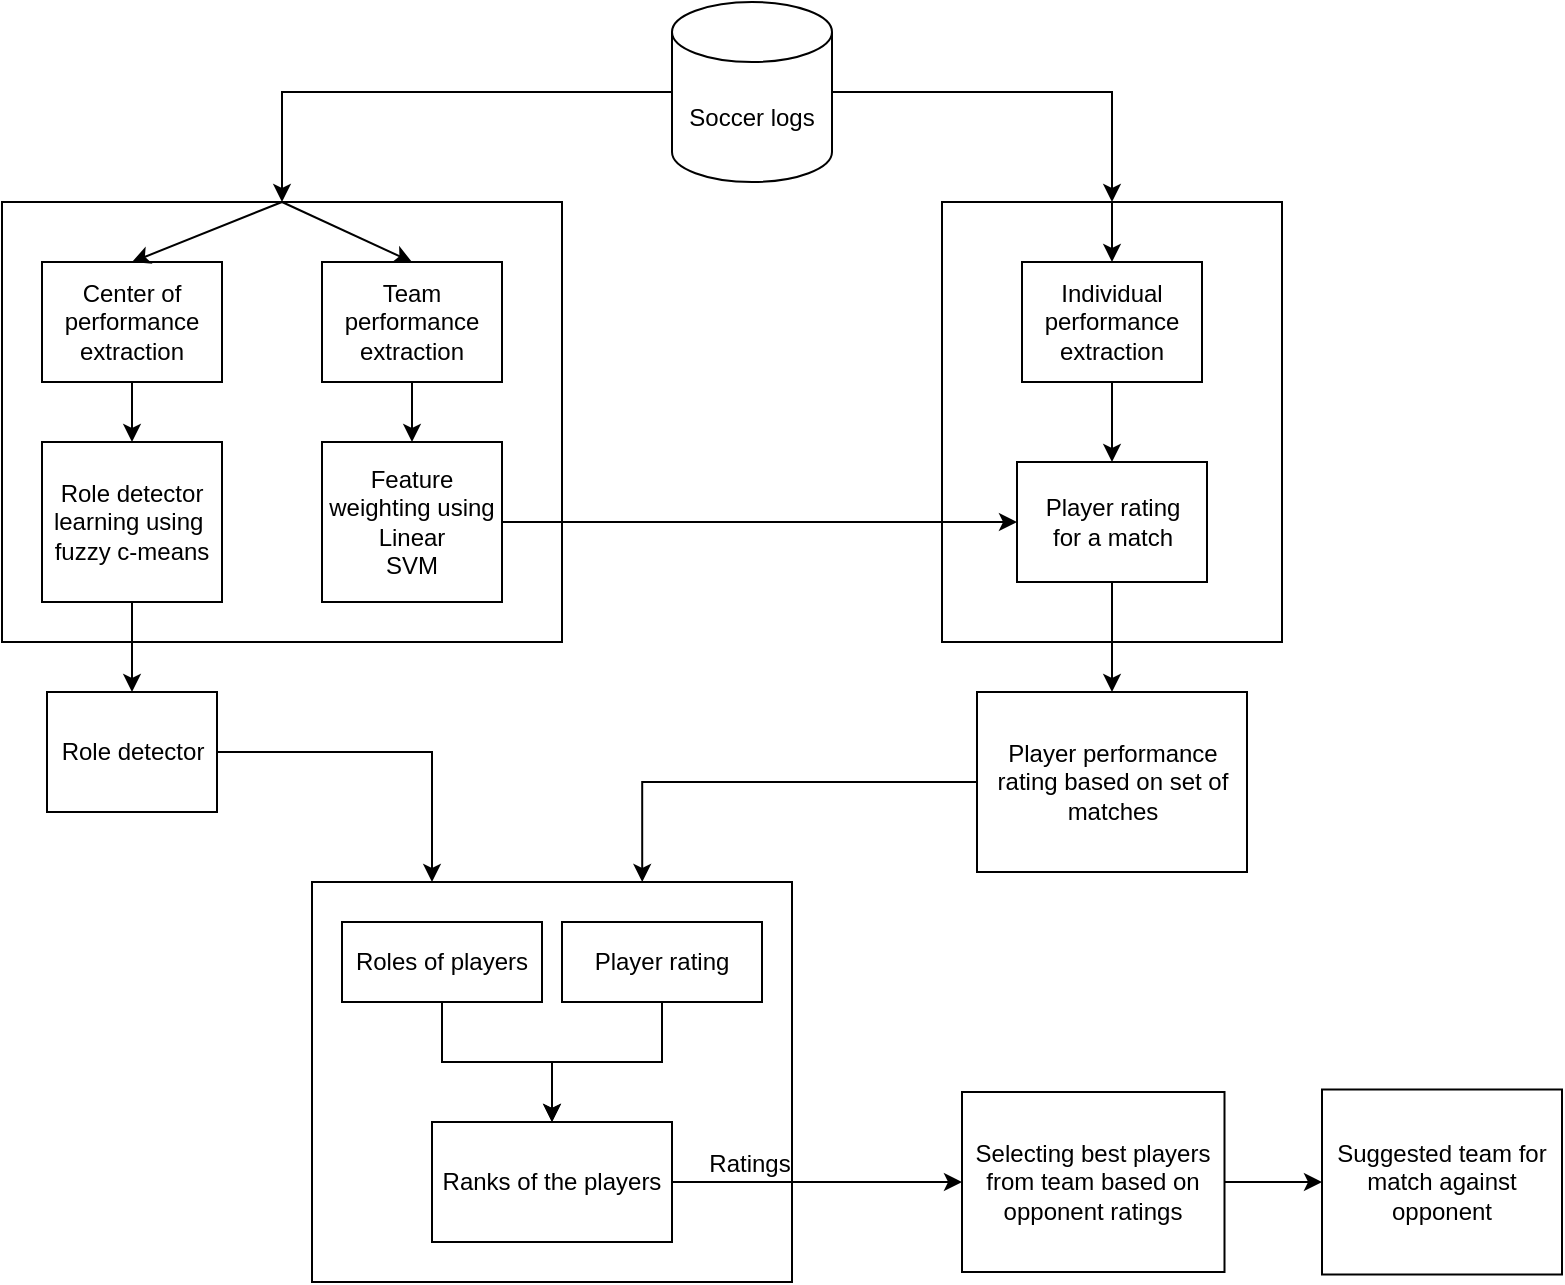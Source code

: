 <mxfile version="24.7.1" type="github">
  <diagram name="Page-1" id="ZjyivyVlpVMR8Z6ZtWU3">
    <mxGraphModel dx="1434" dy="752" grid="1" gridSize="10" guides="1" tooltips="1" connect="1" arrows="1" fold="1" page="1" pageScale="1" pageWidth="850" pageHeight="1100" math="0" shadow="0">
      <root>
        <mxCell id="0" />
        <mxCell id="1" parent="0" />
        <mxCell id="9dfFhnOsKdxjVdMtk8yv-2" style="edgeStyle=orthogonalEdgeStyle;rounded=0;orthogonalLoop=1;jettySize=auto;html=1;" edge="1" parent="1" source="9dfFhnOsKdxjVdMtk8yv-1" target="9dfFhnOsKdxjVdMtk8yv-3">
          <mxGeometry relative="1" as="geometry">
            <mxPoint x="160" y="210" as="targetPoint" />
          </mxGeometry>
        </mxCell>
        <mxCell id="9dfFhnOsKdxjVdMtk8yv-11" style="edgeStyle=orthogonalEdgeStyle;rounded=0;orthogonalLoop=1;jettySize=auto;html=1;" edge="1" parent="1" source="9dfFhnOsKdxjVdMtk8yv-1" target="9dfFhnOsKdxjVdMtk8yv-13">
          <mxGeometry relative="1" as="geometry">
            <mxPoint x="620" y="200" as="targetPoint" />
          </mxGeometry>
        </mxCell>
        <mxCell id="9dfFhnOsKdxjVdMtk8yv-1" value="Soccer logs" style="shape=cylinder3;whiteSpace=wrap;html=1;boundedLbl=1;backgroundOutline=1;size=15;" vertex="1" parent="1">
          <mxGeometry x="365" y="100" width="80" height="90" as="geometry" />
        </mxCell>
        <mxCell id="9dfFhnOsKdxjVdMtk8yv-3" value="" style="rounded=0;whiteSpace=wrap;html=1;" vertex="1" parent="1">
          <mxGeometry x="30" y="200" width="280" height="220" as="geometry" />
        </mxCell>
        <mxCell id="9dfFhnOsKdxjVdMtk8yv-10" value="" style="edgeStyle=orthogonalEdgeStyle;rounded=0;orthogonalLoop=1;jettySize=auto;html=1;" edge="1" parent="1" source="9dfFhnOsKdxjVdMtk8yv-4" target="9dfFhnOsKdxjVdMtk8yv-8">
          <mxGeometry relative="1" as="geometry" />
        </mxCell>
        <mxCell id="9dfFhnOsKdxjVdMtk8yv-4" value="Team performance extraction" style="rounded=0;whiteSpace=wrap;html=1;" vertex="1" parent="1">
          <mxGeometry x="190" y="230" width="90" height="60" as="geometry" />
        </mxCell>
        <mxCell id="9dfFhnOsKdxjVdMtk8yv-29" style="edgeStyle=orthogonalEdgeStyle;rounded=0;orthogonalLoop=1;jettySize=auto;html=1;" edge="1" parent="1" source="9dfFhnOsKdxjVdMtk8yv-6" target="9dfFhnOsKdxjVdMtk8yv-28">
          <mxGeometry relative="1" as="geometry" />
        </mxCell>
        <mxCell id="9dfFhnOsKdxjVdMtk8yv-6" value="Role detector learning using&amp;nbsp;&lt;div&gt;fuzzy c-means&lt;/div&gt;" style="rounded=0;whiteSpace=wrap;html=1;" vertex="1" parent="1">
          <mxGeometry x="50" y="320" width="90" height="80" as="geometry" />
        </mxCell>
        <mxCell id="9dfFhnOsKdxjVdMtk8yv-9" value="" style="edgeStyle=orthogonalEdgeStyle;rounded=0;orthogonalLoop=1;jettySize=auto;html=1;" edge="1" parent="1" source="9dfFhnOsKdxjVdMtk8yv-7" target="9dfFhnOsKdxjVdMtk8yv-6">
          <mxGeometry relative="1" as="geometry" />
        </mxCell>
        <mxCell id="9dfFhnOsKdxjVdMtk8yv-7" value="Center of performance extraction" style="rounded=0;whiteSpace=wrap;html=1;" vertex="1" parent="1">
          <mxGeometry x="50" y="230" width="90" height="60" as="geometry" />
        </mxCell>
        <mxCell id="9dfFhnOsKdxjVdMtk8yv-8" value="Feature weighting using Linear&lt;br&gt;&lt;span style=&quot;background-color: initial;&quot;&gt;SVM&lt;/span&gt;" style="rounded=0;whiteSpace=wrap;html=1;" vertex="1" parent="1">
          <mxGeometry x="190" y="320" width="90" height="80" as="geometry" />
        </mxCell>
        <mxCell id="9dfFhnOsKdxjVdMtk8yv-20" style="edgeStyle=orthogonalEdgeStyle;rounded=0;orthogonalLoop=1;jettySize=auto;html=1;exitX=0.5;exitY=0;exitDx=0;exitDy=0;entryX=0.5;entryY=0;entryDx=0;entryDy=0;" edge="1" parent="1" source="9dfFhnOsKdxjVdMtk8yv-13" target="9dfFhnOsKdxjVdMtk8yv-19">
          <mxGeometry relative="1" as="geometry" />
        </mxCell>
        <mxCell id="9dfFhnOsKdxjVdMtk8yv-13" value="" style="rounded=0;whiteSpace=wrap;html=1;" vertex="1" parent="1">
          <mxGeometry x="500" y="200" width="170" height="220" as="geometry" />
        </mxCell>
        <mxCell id="9dfFhnOsKdxjVdMtk8yv-16" value="" style="endArrow=classic;html=1;rounded=0;entryX=0.5;entryY=0;entryDx=0;entryDy=0;" edge="1" parent="1" target="9dfFhnOsKdxjVdMtk8yv-7">
          <mxGeometry width="50" height="50" relative="1" as="geometry">
            <mxPoint x="170" y="200" as="sourcePoint" />
            <mxPoint x="220" y="150" as="targetPoint" />
          </mxGeometry>
        </mxCell>
        <mxCell id="9dfFhnOsKdxjVdMtk8yv-18" value="" style="endArrow=classic;html=1;rounded=0;exitX=0.5;exitY=0;exitDx=0;exitDy=0;entryX=0.5;entryY=0;entryDx=0;entryDy=0;" edge="1" parent="1" source="9dfFhnOsKdxjVdMtk8yv-3" target="9dfFhnOsKdxjVdMtk8yv-4">
          <mxGeometry width="50" height="50" relative="1" as="geometry">
            <mxPoint x="400" y="410" as="sourcePoint" />
            <mxPoint x="450" y="360" as="targetPoint" />
          </mxGeometry>
        </mxCell>
        <mxCell id="9dfFhnOsKdxjVdMtk8yv-23" value="" style="edgeStyle=orthogonalEdgeStyle;rounded=0;orthogonalLoop=1;jettySize=auto;html=1;" edge="1" parent="1" source="9dfFhnOsKdxjVdMtk8yv-19" target="9dfFhnOsKdxjVdMtk8yv-21">
          <mxGeometry relative="1" as="geometry" />
        </mxCell>
        <mxCell id="9dfFhnOsKdxjVdMtk8yv-19" value="Individual performance extraction" style="rounded=0;whiteSpace=wrap;html=1;" vertex="1" parent="1">
          <mxGeometry x="540" y="230" width="90" height="60" as="geometry" />
        </mxCell>
        <mxCell id="9dfFhnOsKdxjVdMtk8yv-31" style="edgeStyle=orthogonalEdgeStyle;rounded=0;orthogonalLoop=1;jettySize=auto;html=1;" edge="1" parent="1" source="9dfFhnOsKdxjVdMtk8yv-21" target="9dfFhnOsKdxjVdMtk8yv-30">
          <mxGeometry relative="1" as="geometry" />
        </mxCell>
        <mxCell id="9dfFhnOsKdxjVdMtk8yv-21" value="Player rating&lt;div&gt;for a match&lt;/div&gt;" style="rounded=0;whiteSpace=wrap;html=1;" vertex="1" parent="1">
          <mxGeometry x="537.5" y="330" width="95" height="60" as="geometry" />
        </mxCell>
        <mxCell id="9dfFhnOsKdxjVdMtk8yv-22" value="" style="endArrow=classic;html=1;rounded=0;exitX=0.5;exitY=0;exitDx=0;exitDy=0;" edge="1" parent="1" source="9dfFhnOsKdxjVdMtk8yv-13" target="9dfFhnOsKdxjVdMtk8yv-19">
          <mxGeometry width="50" height="50" relative="1" as="geometry">
            <mxPoint x="400" y="410" as="sourcePoint" />
            <mxPoint x="450" y="360" as="targetPoint" />
          </mxGeometry>
        </mxCell>
        <mxCell id="9dfFhnOsKdxjVdMtk8yv-26" value="" style="endArrow=classic;html=1;rounded=0;" edge="1" parent="1" source="9dfFhnOsKdxjVdMtk8yv-8" target="9dfFhnOsKdxjVdMtk8yv-21">
          <mxGeometry width="50" height="50" relative="1" as="geometry">
            <mxPoint x="400" y="410" as="sourcePoint" />
            <mxPoint x="450" y="360" as="targetPoint" />
          </mxGeometry>
        </mxCell>
        <mxCell id="9dfFhnOsKdxjVdMtk8yv-27" value="" style="rounded=0;whiteSpace=wrap;html=1;" vertex="1" parent="1">
          <mxGeometry x="185" y="540" width="240" height="200" as="geometry" />
        </mxCell>
        <mxCell id="9dfFhnOsKdxjVdMtk8yv-33" style="edgeStyle=orthogonalEdgeStyle;rounded=0;orthogonalLoop=1;jettySize=auto;html=1;entryX=0.25;entryY=0;entryDx=0;entryDy=0;" edge="1" parent="1" source="9dfFhnOsKdxjVdMtk8yv-28" target="9dfFhnOsKdxjVdMtk8yv-27">
          <mxGeometry relative="1" as="geometry" />
        </mxCell>
        <mxCell id="9dfFhnOsKdxjVdMtk8yv-28" value="Role detector" style="rounded=0;whiteSpace=wrap;html=1;" vertex="1" parent="1">
          <mxGeometry x="52.5" y="445" width="85" height="60" as="geometry" />
        </mxCell>
        <mxCell id="9dfFhnOsKdxjVdMtk8yv-30" value="Player performance rating based on set of matches" style="rounded=0;whiteSpace=wrap;html=1;" vertex="1" parent="1">
          <mxGeometry x="517.5" y="445" width="135" height="90" as="geometry" />
        </mxCell>
        <mxCell id="9dfFhnOsKdxjVdMtk8yv-32" value="Ranks of the players" style="rounded=0;whiteSpace=wrap;html=1;" vertex="1" parent="1">
          <mxGeometry x="245" y="660" width="120" height="60" as="geometry" />
        </mxCell>
        <mxCell id="9dfFhnOsKdxjVdMtk8yv-34" style="edgeStyle=orthogonalEdgeStyle;rounded=0;orthogonalLoop=1;jettySize=auto;html=1;entryX=0.688;entryY=0;entryDx=0;entryDy=0;entryPerimeter=0;" edge="1" parent="1" source="9dfFhnOsKdxjVdMtk8yv-30" target="9dfFhnOsKdxjVdMtk8yv-27">
          <mxGeometry relative="1" as="geometry" />
        </mxCell>
        <mxCell id="9dfFhnOsKdxjVdMtk8yv-36" value="" style="edgeStyle=orthogonalEdgeStyle;rounded=0;orthogonalLoop=1;jettySize=auto;html=1;" edge="1" parent="1" source="9dfFhnOsKdxjVdMtk8yv-35" target="9dfFhnOsKdxjVdMtk8yv-32">
          <mxGeometry relative="1" as="geometry" />
        </mxCell>
        <mxCell id="9dfFhnOsKdxjVdMtk8yv-35" value="Roles of players" style="rounded=0;whiteSpace=wrap;html=1;" vertex="1" parent="1">
          <mxGeometry x="200" y="560" width="100" height="40" as="geometry" />
        </mxCell>
        <mxCell id="9dfFhnOsKdxjVdMtk8yv-38" value="" style="edgeStyle=orthogonalEdgeStyle;rounded=0;orthogonalLoop=1;jettySize=auto;html=1;" edge="1" parent="1" source="9dfFhnOsKdxjVdMtk8yv-37" target="9dfFhnOsKdxjVdMtk8yv-32">
          <mxGeometry relative="1" as="geometry" />
        </mxCell>
        <mxCell id="9dfFhnOsKdxjVdMtk8yv-37" value="Player rating" style="rounded=0;whiteSpace=wrap;html=1;" vertex="1" parent="1">
          <mxGeometry x="310" y="560" width="100" height="40" as="geometry" />
        </mxCell>
        <mxCell id="9dfFhnOsKdxjVdMtk8yv-41" value="" style="endArrow=classic;html=1;rounded=0;exitX=1;exitY=0.5;exitDx=0;exitDy=0;entryX=0;entryY=0.5;entryDx=0;entryDy=0;" edge="1" parent="1" source="9dfFhnOsKdxjVdMtk8yv-32" target="9dfFhnOsKdxjVdMtk8yv-43">
          <mxGeometry width="50" height="50" relative="1" as="geometry">
            <mxPoint x="430" y="450" as="sourcePoint" />
            <mxPoint x="480" y="690.25" as="targetPoint" />
          </mxGeometry>
        </mxCell>
        <mxCell id="9dfFhnOsKdxjVdMtk8yv-42" value="Ratings" style="text;html=1;align=center;verticalAlign=middle;whiteSpace=wrap;rounded=0;" vertex="1" parent="1">
          <mxGeometry x="374" y="666" width="60" height="30" as="geometry" />
        </mxCell>
        <mxCell id="9dfFhnOsKdxjVdMtk8yv-47" style="edgeStyle=orthogonalEdgeStyle;rounded=0;orthogonalLoop=1;jettySize=auto;html=1;exitX=1;exitY=0.5;exitDx=0;exitDy=0;entryX=0;entryY=0.5;entryDx=0;entryDy=0;" edge="1" parent="1" source="9dfFhnOsKdxjVdMtk8yv-43" target="9dfFhnOsKdxjVdMtk8yv-45">
          <mxGeometry relative="1" as="geometry" />
        </mxCell>
        <mxCell id="9dfFhnOsKdxjVdMtk8yv-43" value="Selecting best players from team based on opponent ratings" style="whiteSpace=wrap;html=1;rounded=0;" vertex="1" parent="1">
          <mxGeometry x="510" y="645" width="131.25" height="90" as="geometry" />
        </mxCell>
        <mxCell id="9dfFhnOsKdxjVdMtk8yv-45" value="Suggested team for match against opponent" style="whiteSpace=wrap;html=1;rounded=0;" vertex="1" parent="1">
          <mxGeometry x="690" y="643.75" width="120" height="92.5" as="geometry" />
        </mxCell>
      </root>
    </mxGraphModel>
  </diagram>
</mxfile>
